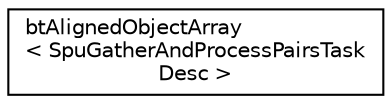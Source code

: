 digraph "Graphical Class Hierarchy"
{
  edge [fontname="Helvetica",fontsize="10",labelfontname="Helvetica",labelfontsize="10"];
  node [fontname="Helvetica",fontsize="10",shape=record];
  rankdir="LR";
  Node1 [label="btAlignedObjectArray\l\< SpuGatherAndProcessPairsTask\lDesc \>",height=0.2,width=0.4,color="black", fillcolor="white", style="filled",URL="$classbt_aligned_object_array.html"];
}
